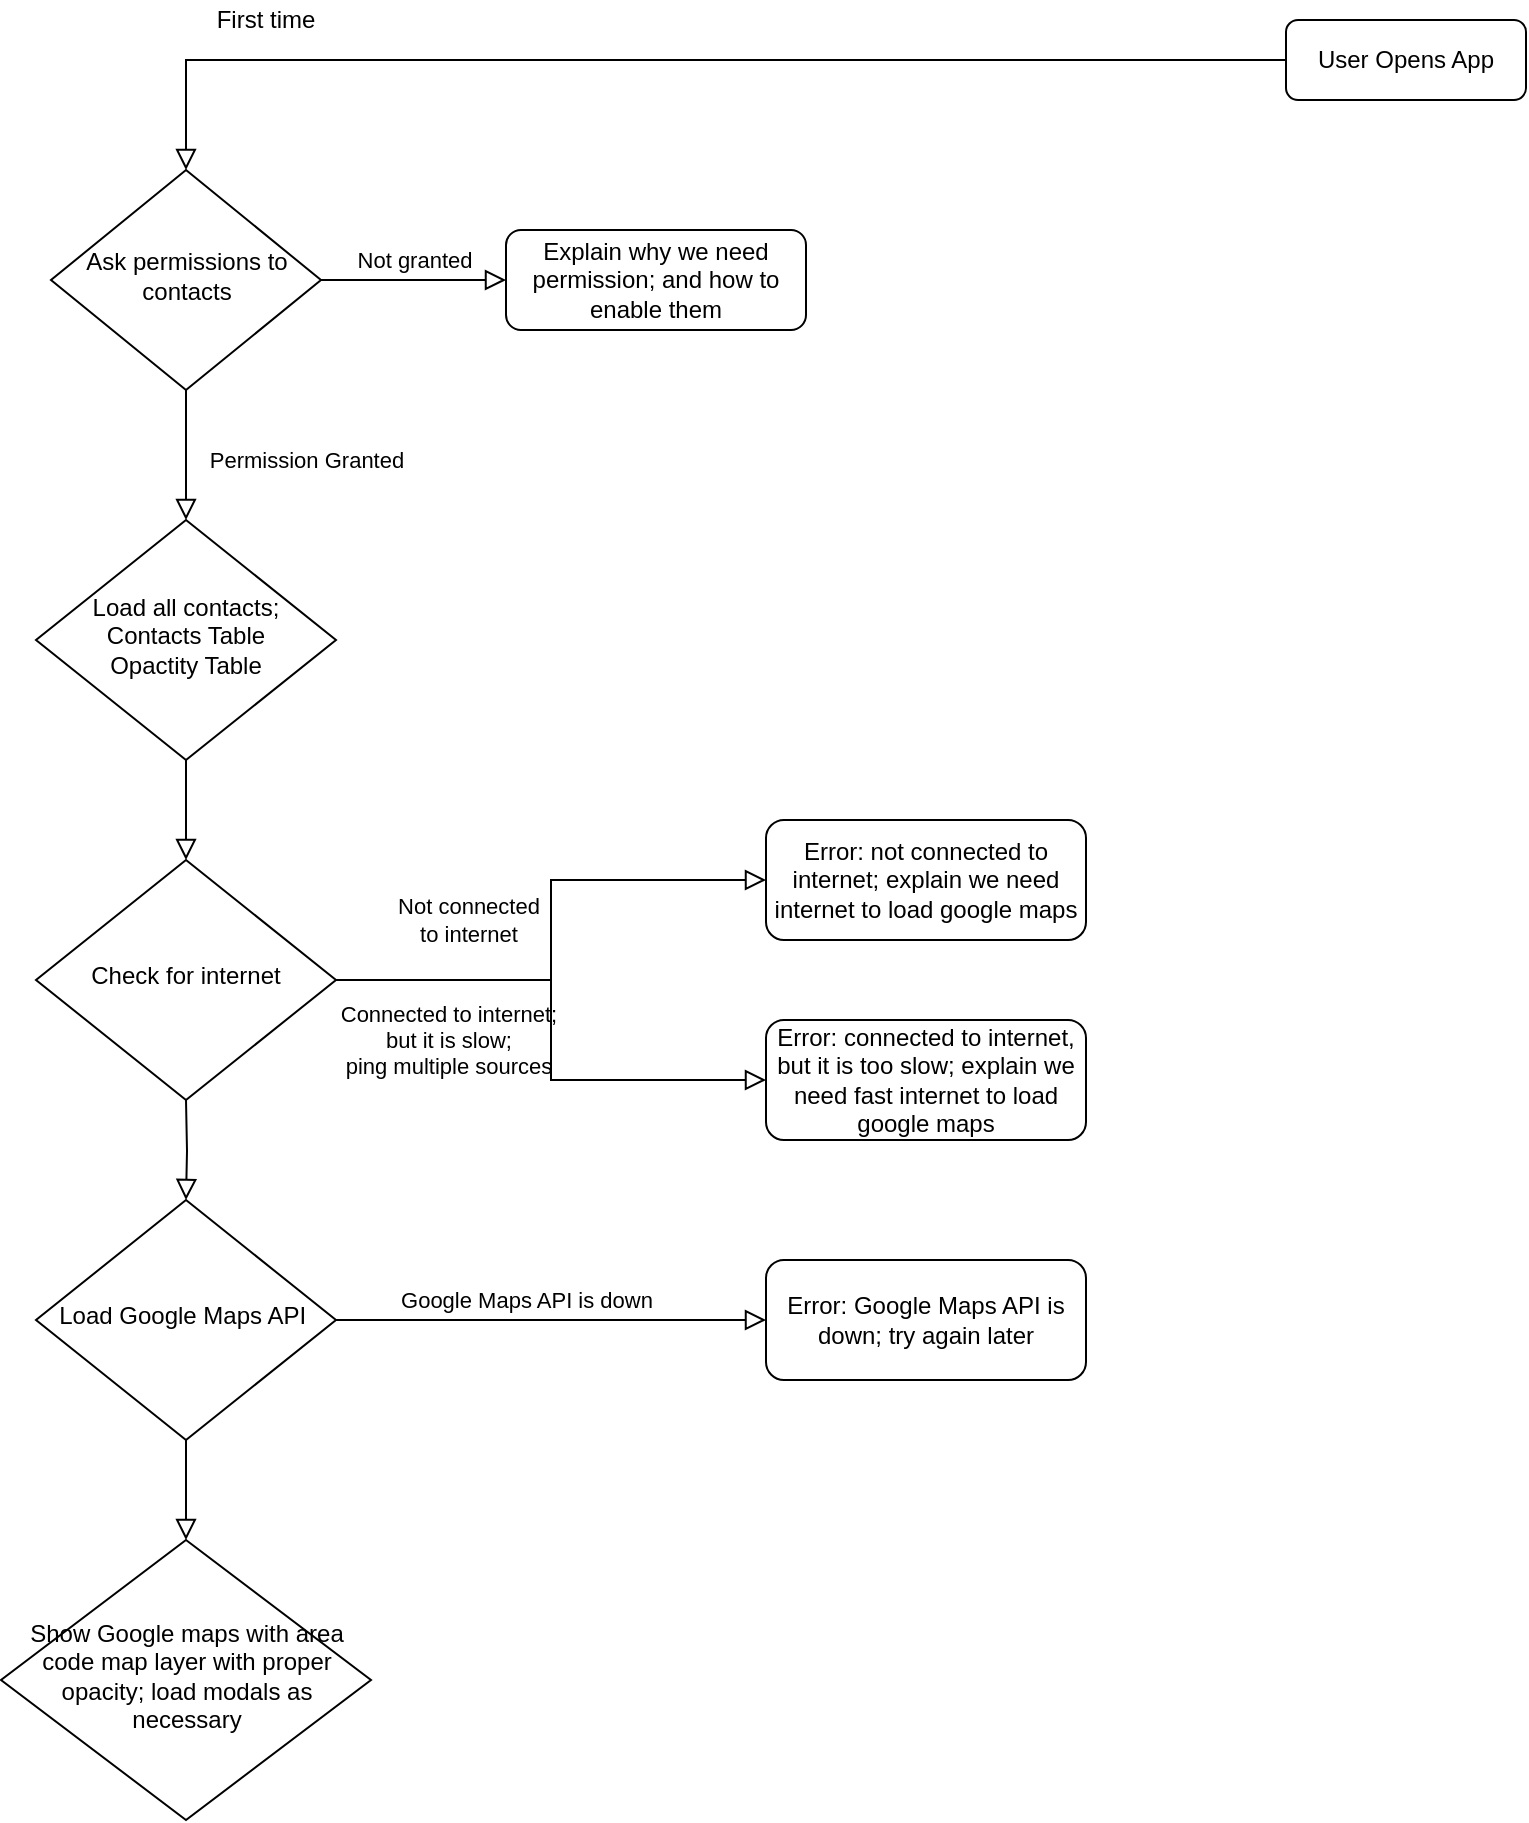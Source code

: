 <mxfile version="13.0.3" type="device"><diagram id="C5RBs43oDa-KdzZeNtuy" name="Page-1"><mxGraphModel dx="1422" dy="567" grid="1" gridSize="10" guides="1" tooltips="1" connect="1" arrows="1" fold="1" page="1" pageScale="1" pageWidth="827" pageHeight="1169" math="0" shadow="0"><root><mxCell id="WIyWlLk6GJQsqaUBKTNV-0"/><mxCell id="WIyWlLk6GJQsqaUBKTNV-1" parent="WIyWlLk6GJQsqaUBKTNV-0"/><mxCell id="WIyWlLk6GJQsqaUBKTNV-2" value="" style="rounded=0;html=1;jettySize=auto;orthogonalLoop=1;fontSize=11;endArrow=block;endFill=0;endSize=8;strokeWidth=1;shadow=0;labelBackgroundColor=none;edgeStyle=orthogonalEdgeStyle;" parent="WIyWlLk6GJQsqaUBKTNV-1" source="WIyWlLk6GJQsqaUBKTNV-3" target="WIyWlLk6GJQsqaUBKTNV-6" edge="1"><mxGeometry relative="1" as="geometry"/></mxCell><mxCell id="WIyWlLk6GJQsqaUBKTNV-3" value="User Opens App" style="rounded=1;whiteSpace=wrap;html=1;fontSize=12;glass=0;strokeWidth=1;shadow=0;" parent="WIyWlLk6GJQsqaUBKTNV-1" vertex="1"><mxGeometry x="760" y="30" width="120" height="40" as="geometry"/></mxCell><mxCell id="WIyWlLk6GJQsqaUBKTNV-4" value="Permission Granted" style="rounded=0;html=1;jettySize=auto;orthogonalLoop=1;fontSize=11;endArrow=block;endFill=0;endSize=8;strokeWidth=1;shadow=0;labelBackgroundColor=none;edgeStyle=orthogonalEdgeStyle;" parent="WIyWlLk6GJQsqaUBKTNV-1" source="WIyWlLk6GJQsqaUBKTNV-6" target="WIyWlLk6GJQsqaUBKTNV-10" edge="1"><mxGeometry x="0.077" y="60" relative="1" as="geometry"><mxPoint as="offset"/></mxGeometry></mxCell><mxCell id="WIyWlLk6GJQsqaUBKTNV-5" value="Not granted" style="edgeStyle=orthogonalEdgeStyle;rounded=0;html=1;jettySize=auto;orthogonalLoop=1;fontSize=11;endArrow=block;endFill=0;endSize=8;strokeWidth=1;shadow=0;labelBackgroundColor=none;" parent="WIyWlLk6GJQsqaUBKTNV-1" source="WIyWlLk6GJQsqaUBKTNV-6" target="WIyWlLk6GJQsqaUBKTNV-7" edge="1"><mxGeometry y="10" relative="1" as="geometry"><mxPoint as="offset"/></mxGeometry></mxCell><mxCell id="WIyWlLk6GJQsqaUBKTNV-6" value="Ask permissions to contacts" style="rhombus;whiteSpace=wrap;html=1;shadow=0;fontFamily=Helvetica;fontSize=12;align=center;strokeWidth=1;spacing=6;spacingTop=-4;" parent="WIyWlLk6GJQsqaUBKTNV-1" vertex="1"><mxGeometry x="142.5" y="105" width="135" height="110" as="geometry"/></mxCell><mxCell id="WIyWlLk6GJQsqaUBKTNV-7" value="Explain why we need permission; and how to enable them" style="rounded=1;whiteSpace=wrap;html=1;fontSize=12;glass=0;strokeWidth=1;shadow=0;" parent="WIyWlLk6GJQsqaUBKTNV-1" vertex="1"><mxGeometry x="370" y="135" width="150" height="50" as="geometry"/></mxCell><mxCell id="WIyWlLk6GJQsqaUBKTNV-8" value="" style="rounded=0;html=1;jettySize=auto;orthogonalLoop=1;fontSize=11;endArrow=block;endFill=0;endSize=8;strokeWidth=1;shadow=0;labelBackgroundColor=none;edgeStyle=orthogonalEdgeStyle;entryX=0.5;entryY=0;entryDx=0;entryDy=0;" parent="WIyWlLk6GJQsqaUBKTNV-1" source="WIyWlLk6GJQsqaUBKTNV-10" target="Pu6-hI6TSjI3brObMcso-1" edge="1"><mxGeometry x="0.333" y="20" relative="1" as="geometry"><mxPoint as="offset"/><mxPoint x="210" y="440.0" as="targetPoint"/></mxGeometry></mxCell><mxCell id="WIyWlLk6GJQsqaUBKTNV-10" value="Load all contacts;&lt;br&gt;Contacts Table&lt;br&gt;Opactity Table" style="rhombus;whiteSpace=wrap;html=1;shadow=0;fontFamily=Helvetica;fontSize=12;align=center;strokeWidth=1;spacing=6;spacingTop=-4;" parent="WIyWlLk6GJQsqaUBKTNV-1" vertex="1"><mxGeometry x="135" y="280" width="150" height="120" as="geometry"/></mxCell><mxCell id="Pu6-hI6TSjI3brObMcso-0" value="First time" style="text;html=1;strokeColor=none;fillColor=none;align=center;verticalAlign=middle;whiteSpace=wrap;rounded=0;" vertex="1" parent="WIyWlLk6GJQsqaUBKTNV-1"><mxGeometry x="210" y="20" width="80" height="20" as="geometry"/></mxCell><mxCell id="Pu6-hI6TSjI3brObMcso-1" value="Check for internet" style="rhombus;whiteSpace=wrap;html=1;shadow=0;fontFamily=Helvetica;fontSize=12;align=center;strokeWidth=1;spacing=6;spacingTop=-4;" vertex="1" parent="WIyWlLk6GJQsqaUBKTNV-1"><mxGeometry x="135" y="450" width="150" height="120" as="geometry"/></mxCell><mxCell id="Pu6-hI6TSjI3brObMcso-3" value="Not connected &lt;br&gt;to&amp;nbsp;internet" style="edgeStyle=orthogonalEdgeStyle;rounded=0;html=1;jettySize=auto;orthogonalLoop=1;fontSize=11;endArrow=block;endFill=0;endSize=8;strokeWidth=1;shadow=0;labelBackgroundColor=none;" edge="1" parent="WIyWlLk6GJQsqaUBKTNV-1" target="Pu6-hI6TSjI3brObMcso-4" source="Pu6-hI6TSjI3brObMcso-1"><mxGeometry x="0.037" y="42" relative="1" as="geometry"><mxPoint as="offset"/><mxPoint x="310.0" y="495.0" as="sourcePoint"/></mxGeometry></mxCell><mxCell id="Pu6-hI6TSjI3brObMcso-4" value="Error: not connected to internet; explain we need internet to load google maps" style="rounded=1;whiteSpace=wrap;html=1;fontSize=12;glass=0;strokeWidth=1;shadow=0;" vertex="1" parent="WIyWlLk6GJQsqaUBKTNV-1"><mxGeometry x="500" y="430" width="160" height="60" as="geometry"/></mxCell><mxCell id="Pu6-hI6TSjI3brObMcso-6" value="Connected to internet; &lt;br&gt;but it is slow;&lt;br&gt;ping multiple sources" style="edgeStyle=orthogonalEdgeStyle;rounded=0;html=1;jettySize=auto;orthogonalLoop=1;fontSize=11;endArrow=block;endFill=0;endSize=8;strokeWidth=1;shadow=0;labelBackgroundColor=none;exitX=1;exitY=0.5;exitDx=0;exitDy=0;" edge="1" parent="WIyWlLk6GJQsqaUBKTNV-1" target="Pu6-hI6TSjI3brObMcso-7" source="Pu6-hI6TSjI3brObMcso-1"><mxGeometry x="0.036" y="-52" relative="1" as="geometry"><mxPoint as="offset"/><mxPoint x="294.957" y="519.966" as="sourcePoint"/></mxGeometry></mxCell><mxCell id="Pu6-hI6TSjI3brObMcso-7" value="Error: connected to internet, but it is too slow; explain we need fast internet to load google maps" style="rounded=1;whiteSpace=wrap;html=1;fontSize=12;glass=0;strokeWidth=1;shadow=0;" vertex="1" parent="WIyWlLk6GJQsqaUBKTNV-1"><mxGeometry x="500" y="530" width="160" height="60" as="geometry"/></mxCell><mxCell id="Pu6-hI6TSjI3brObMcso-14" value="" style="rounded=0;html=1;jettySize=auto;orthogonalLoop=1;fontSize=11;endArrow=block;endFill=0;endSize=8;strokeWidth=1;shadow=0;labelBackgroundColor=none;edgeStyle=orthogonalEdgeStyle;entryX=0.5;entryY=0;entryDx=0;entryDy=0;" edge="1" parent="WIyWlLk6GJQsqaUBKTNV-1" target="Pu6-hI6TSjI3brObMcso-15"><mxGeometry x="0.333" y="20" relative="1" as="geometry"><mxPoint as="offset"/><mxPoint x="210" y="570.0" as="sourcePoint"/><mxPoint x="210" y="610.0" as="targetPoint"/></mxGeometry></mxCell><mxCell id="Pu6-hI6TSjI3brObMcso-15" value="Load Google Maps API&amp;nbsp;" style="rhombus;whiteSpace=wrap;html=1;shadow=0;fontFamily=Helvetica;fontSize=12;align=center;strokeWidth=1;spacing=6;spacingTop=-4;" vertex="1" parent="WIyWlLk6GJQsqaUBKTNV-1"><mxGeometry x="135" y="620" width="150" height="120" as="geometry"/></mxCell><mxCell id="Pu6-hI6TSjI3brObMcso-16" value="Google Maps API is down" style="edgeStyle=orthogonalEdgeStyle;rounded=0;html=1;jettySize=auto;orthogonalLoop=1;fontSize=11;endArrow=block;endFill=0;endSize=8;strokeWidth=1;shadow=0;labelBackgroundColor=none;" edge="1" parent="WIyWlLk6GJQsqaUBKTNV-1" source="Pu6-hI6TSjI3brObMcso-15" target="Pu6-hI6TSjI3brObMcso-17"><mxGeometry x="-0.116" y="10" relative="1" as="geometry"><mxPoint as="offset"/><mxPoint x="310.0" y="665.0" as="sourcePoint"/></mxGeometry></mxCell><mxCell id="Pu6-hI6TSjI3brObMcso-17" value="Error: Google Maps API is down; try again later" style="rounded=1;whiteSpace=wrap;html=1;fontSize=12;glass=0;strokeWidth=1;shadow=0;" vertex="1" parent="WIyWlLk6GJQsqaUBKTNV-1"><mxGeometry x="500" y="650" width="160" height="60" as="geometry"/></mxCell><mxCell id="Pu6-hI6TSjI3brObMcso-20" value="" style="rounded=0;html=1;jettySize=auto;orthogonalLoop=1;fontSize=11;endArrow=block;endFill=0;endSize=8;strokeWidth=1;shadow=0;labelBackgroundColor=none;edgeStyle=orthogonalEdgeStyle;entryX=0.5;entryY=0;entryDx=0;entryDy=0;exitX=0.5;exitY=1;exitDx=0;exitDy=0;" edge="1" parent="WIyWlLk6GJQsqaUBKTNV-1" target="Pu6-hI6TSjI3brObMcso-21" source="Pu6-hI6TSjI3brObMcso-15"><mxGeometry x="0.333" y="20" relative="1" as="geometry"><mxPoint as="offset"/><mxPoint x="210" y="760" as="sourcePoint"/><mxPoint x="210" y="780.0" as="targetPoint"/></mxGeometry></mxCell><mxCell id="Pu6-hI6TSjI3brObMcso-21" value="Show Google maps with area code map layer with proper opacity; load modals as necessary" style="rhombus;whiteSpace=wrap;html=1;shadow=0;fontFamily=Helvetica;fontSize=12;align=center;strokeWidth=1;spacing=6;spacingTop=-4;" vertex="1" parent="WIyWlLk6GJQsqaUBKTNV-1"><mxGeometry x="117.5" y="790" width="185" height="140" as="geometry"/></mxCell></root></mxGraphModel></diagram></mxfile>
